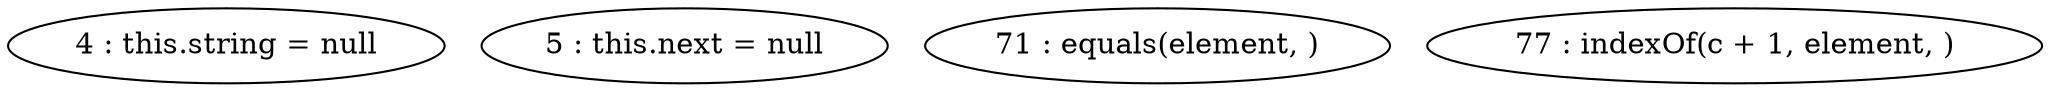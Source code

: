 digraph G {
"4 : this.string = null"
"5 : this.next = null"
"71 : equals(element, )"
"77 : indexOf(c + 1, element, )"
}